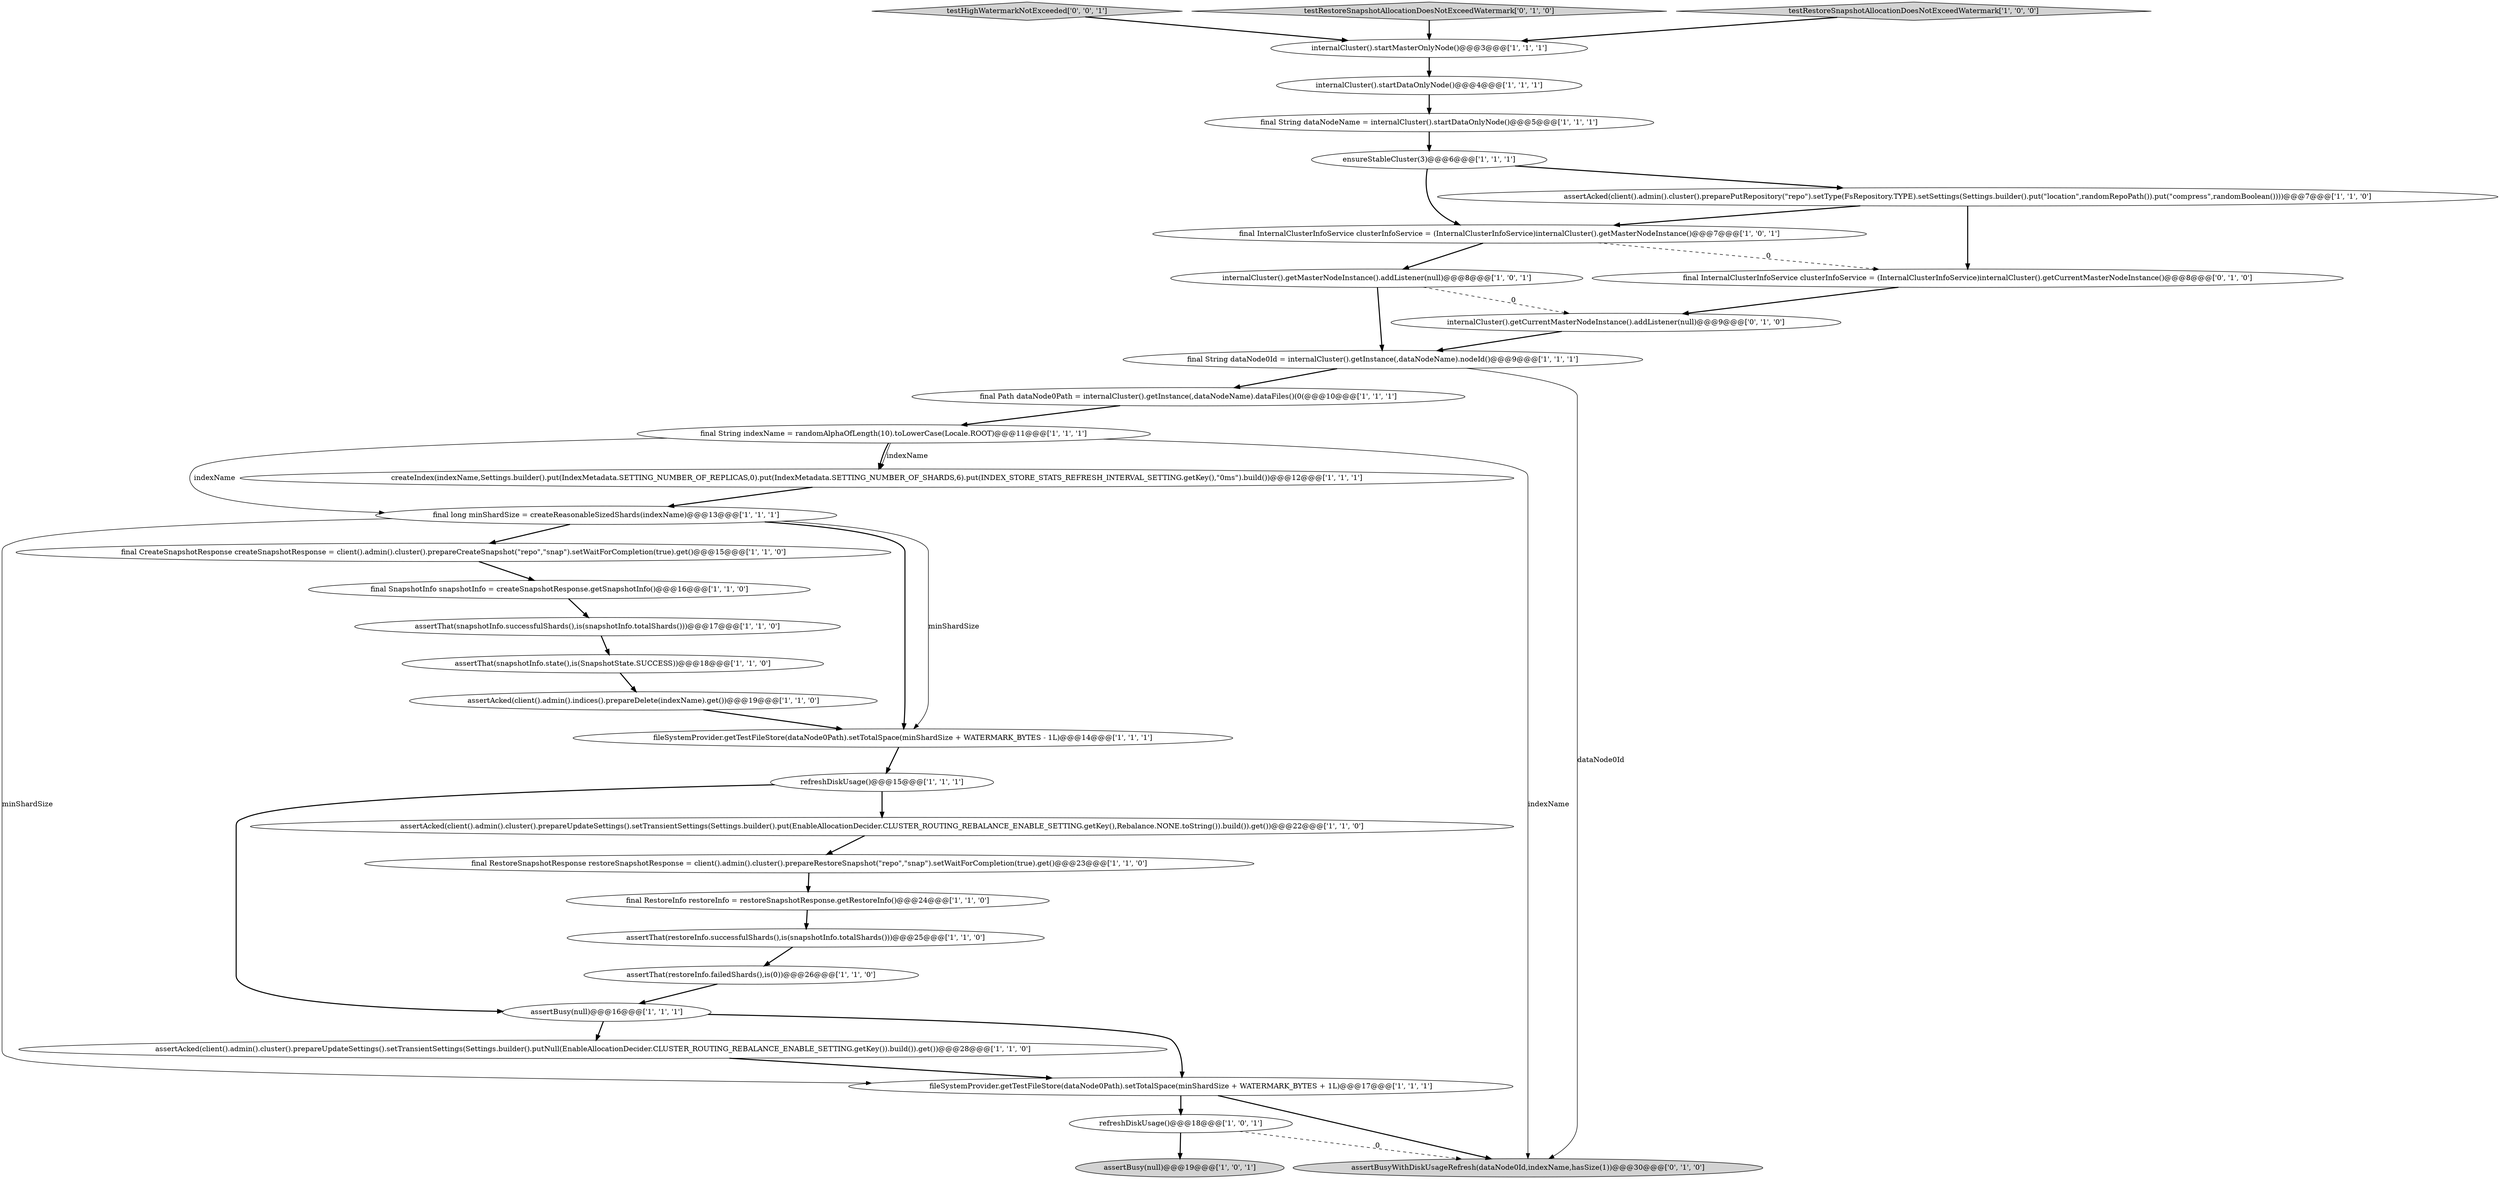 digraph {
34 [style = filled, label = "testHighWatermarkNotExceeded['0', '0', '1']", fillcolor = lightgray, shape = diamond image = "AAA0AAABBB3BBB"];
17 [style = filled, label = "assertThat(restoreInfo.successfulShards(),is(snapshotInfo.totalShards()))@@@25@@@['1', '1', '0']", fillcolor = white, shape = ellipse image = "AAA0AAABBB1BBB"];
32 [style = filled, label = "internalCluster().getCurrentMasterNodeInstance().addListener(null)@@@9@@@['0', '1', '0']", fillcolor = white, shape = ellipse image = "AAA1AAABBB2BBB"];
10 [style = filled, label = "final SnapshotInfo snapshotInfo = createSnapshotResponse.getSnapshotInfo()@@@16@@@['1', '1', '0']", fillcolor = white, shape = ellipse image = "AAA0AAABBB1BBB"];
26 [style = filled, label = "assertThat(snapshotInfo.successfulShards(),is(snapshotInfo.totalShards()))@@@17@@@['1', '1', '0']", fillcolor = white, shape = ellipse image = "AAA0AAABBB1BBB"];
1 [style = filled, label = "fileSystemProvider.getTestFileStore(dataNode0Path).setTotalSpace(minShardSize + WATERMARK_BYTES + 1L)@@@17@@@['1', '1', '1']", fillcolor = white, shape = ellipse image = "AAA0AAABBB1BBB"];
33 [style = filled, label = "assertBusyWithDiskUsageRefresh(dataNode0Id,indexName,hasSize(1))@@@30@@@['0', '1', '0']", fillcolor = lightgray, shape = ellipse image = "AAA1AAABBB2BBB"];
2 [style = filled, label = "assertAcked(client().admin().cluster().prepareUpdateSettings().setTransientSettings(Settings.builder().put(EnableAllocationDecider.CLUSTER_ROUTING_REBALANCE_ENABLE_SETTING.getKey(),Rebalance.NONE.toString()).build()).get())@@@22@@@['1', '1', '0']", fillcolor = white, shape = ellipse image = "AAA0AAABBB1BBB"];
29 [style = filled, label = "assertAcked(client().admin().indices().prepareDelete(indexName).get())@@@19@@@['1', '1', '0']", fillcolor = white, shape = ellipse image = "AAA0AAABBB1BBB"];
30 [style = filled, label = "final InternalClusterInfoService clusterInfoService = (InternalClusterInfoService)internalCluster().getCurrentMasterNodeInstance()@@@8@@@['0', '1', '0']", fillcolor = white, shape = ellipse image = "AAA1AAABBB2BBB"];
23 [style = filled, label = "refreshDiskUsage()@@@15@@@['1', '1', '1']", fillcolor = white, shape = ellipse image = "AAA0AAABBB1BBB"];
9 [style = filled, label = "createIndex(indexName,Settings.builder().put(IndexMetadata.SETTING_NUMBER_OF_REPLICAS,0).put(IndexMetadata.SETTING_NUMBER_OF_SHARDS,6).put(INDEX_STORE_STATS_REFRESH_INTERVAL_SETTING.getKey(),\"0ms\").build())@@@12@@@['1', '1', '1']", fillcolor = white, shape = ellipse image = "AAA0AAABBB1BBB"];
24 [style = filled, label = "final InternalClusterInfoService clusterInfoService = (InternalClusterInfoService)internalCluster().getMasterNodeInstance()@@@7@@@['1', '0', '1']", fillcolor = white, shape = ellipse image = "AAA0AAABBB1BBB"];
27 [style = filled, label = "assertThat(snapshotInfo.state(),is(SnapshotState.SUCCESS))@@@18@@@['1', '1', '0']", fillcolor = white, shape = ellipse image = "AAA0AAABBB1BBB"];
20 [style = filled, label = "ensureStableCluster(3)@@@6@@@['1', '1', '1']", fillcolor = white, shape = ellipse image = "AAA0AAABBB1BBB"];
22 [style = filled, label = "assertAcked(client().admin().cluster().preparePutRepository(\"repo\").setType(FsRepository.TYPE).setSettings(Settings.builder().put(\"location\",randomRepoPath()).put(\"compress\",randomBoolean())))@@@7@@@['1', '1', '0']", fillcolor = white, shape = ellipse image = "AAA0AAABBB1BBB"];
28 [style = filled, label = "final String dataNode0Id = internalCluster().getInstance(,dataNodeName).nodeId()@@@9@@@['1', '1', '1']", fillcolor = white, shape = ellipse image = "AAA0AAABBB1BBB"];
6 [style = filled, label = "fileSystemProvider.getTestFileStore(dataNode0Path).setTotalSpace(minShardSize + WATERMARK_BYTES - 1L)@@@14@@@['1', '1', '1']", fillcolor = white, shape = ellipse image = "AAA0AAABBB1BBB"];
31 [style = filled, label = "testRestoreSnapshotAllocationDoesNotExceedWatermark['0', '1', '0']", fillcolor = lightgray, shape = diamond image = "AAA0AAABBB2BBB"];
3 [style = filled, label = "final Path dataNode0Path = internalCluster().getInstance(,dataNodeName).dataFiles()(0(@@@10@@@['1', '1', '1']", fillcolor = white, shape = ellipse image = "AAA0AAABBB1BBB"];
4 [style = filled, label = "final RestoreInfo restoreInfo = restoreSnapshotResponse.getRestoreInfo()@@@24@@@['1', '1', '0']", fillcolor = white, shape = ellipse image = "AAA0AAABBB1BBB"];
5 [style = filled, label = "assertAcked(client().admin().cluster().prepareUpdateSettings().setTransientSettings(Settings.builder().putNull(EnableAllocationDecider.CLUSTER_ROUTING_REBALANCE_ENABLE_SETTING.getKey()).build()).get())@@@28@@@['1', '1', '0']", fillcolor = white, shape = ellipse image = "AAA0AAABBB1BBB"];
12 [style = filled, label = "internalCluster().startDataOnlyNode()@@@4@@@['1', '1', '1']", fillcolor = white, shape = ellipse image = "AAA0AAABBB1BBB"];
15 [style = filled, label = "final RestoreSnapshotResponse restoreSnapshotResponse = client().admin().cluster().prepareRestoreSnapshot(\"repo\",\"snap\").setWaitForCompletion(true).get()@@@23@@@['1', '1', '0']", fillcolor = white, shape = ellipse image = "AAA0AAABBB1BBB"];
19 [style = filled, label = "refreshDiskUsage()@@@18@@@['1', '0', '1']", fillcolor = white, shape = ellipse image = "AAA0AAABBB1BBB"];
14 [style = filled, label = "assertBusy(null)@@@16@@@['1', '1', '1']", fillcolor = white, shape = ellipse image = "AAA0AAABBB1BBB"];
7 [style = filled, label = "final String dataNodeName = internalCluster().startDataOnlyNode()@@@5@@@['1', '1', '1']", fillcolor = white, shape = ellipse image = "AAA0AAABBB1BBB"];
21 [style = filled, label = "assertBusy(null)@@@19@@@['1', '0', '1']", fillcolor = lightgray, shape = ellipse image = "AAA0AAABBB1BBB"];
16 [style = filled, label = "final long minShardSize = createReasonableSizedShards(indexName)@@@13@@@['1', '1', '1']", fillcolor = white, shape = ellipse image = "AAA0AAABBB1BBB"];
25 [style = filled, label = "internalCluster().getMasterNodeInstance().addListener(null)@@@8@@@['1', '0', '1']", fillcolor = white, shape = ellipse image = "AAA0AAABBB1BBB"];
8 [style = filled, label = "assertThat(restoreInfo.failedShards(),is(0))@@@26@@@['1', '1', '0']", fillcolor = white, shape = ellipse image = "AAA0AAABBB1BBB"];
11 [style = filled, label = "testRestoreSnapshotAllocationDoesNotExceedWatermark['1', '0', '0']", fillcolor = lightgray, shape = diamond image = "AAA0AAABBB1BBB"];
13 [style = filled, label = "final String indexName = randomAlphaOfLength(10).toLowerCase(Locale.ROOT)@@@11@@@['1', '1', '1']", fillcolor = white, shape = ellipse image = "AAA0AAABBB1BBB"];
0 [style = filled, label = "final CreateSnapshotResponse createSnapshotResponse = client().admin().cluster().prepareCreateSnapshot(\"repo\",\"snap\").setWaitForCompletion(true).get()@@@15@@@['1', '1', '0']", fillcolor = white, shape = ellipse image = "AAA0AAABBB1BBB"];
18 [style = filled, label = "internalCluster().startMasterOnlyNode()@@@3@@@['1', '1', '1']", fillcolor = white, shape = ellipse image = "AAA0AAABBB1BBB"];
14->5 [style = bold, label=""];
12->7 [style = bold, label=""];
28->3 [style = bold, label=""];
23->2 [style = bold, label=""];
8->14 [style = bold, label=""];
22->30 [style = bold, label=""];
34->18 [style = bold, label=""];
22->24 [style = bold, label=""];
13->9 [style = solid, label="indexName"];
19->33 [style = dashed, label="0"];
9->16 [style = bold, label=""];
5->1 [style = bold, label=""];
15->4 [style = bold, label=""];
20->22 [style = bold, label=""];
16->0 [style = bold, label=""];
4->17 [style = bold, label=""];
11->18 [style = bold, label=""];
31->18 [style = bold, label=""];
7->20 [style = bold, label=""];
26->27 [style = bold, label=""];
3->13 [style = bold, label=""];
1->33 [style = bold, label=""];
27->29 [style = bold, label=""];
14->1 [style = bold, label=""];
0->10 [style = bold, label=""];
19->21 [style = bold, label=""];
25->28 [style = bold, label=""];
29->6 [style = bold, label=""];
25->32 [style = dashed, label="0"];
28->33 [style = solid, label="dataNode0Id"];
32->28 [style = bold, label=""];
30->32 [style = bold, label=""];
13->33 [style = solid, label="indexName"];
24->30 [style = dashed, label="0"];
16->6 [style = bold, label=""];
1->19 [style = bold, label=""];
17->8 [style = bold, label=""];
20->24 [style = bold, label=""];
23->14 [style = bold, label=""];
24->25 [style = bold, label=""];
13->9 [style = bold, label=""];
18->12 [style = bold, label=""];
6->23 [style = bold, label=""];
13->16 [style = solid, label="indexName"];
16->1 [style = solid, label="minShardSize"];
2->15 [style = bold, label=""];
10->26 [style = bold, label=""];
16->6 [style = solid, label="minShardSize"];
}
